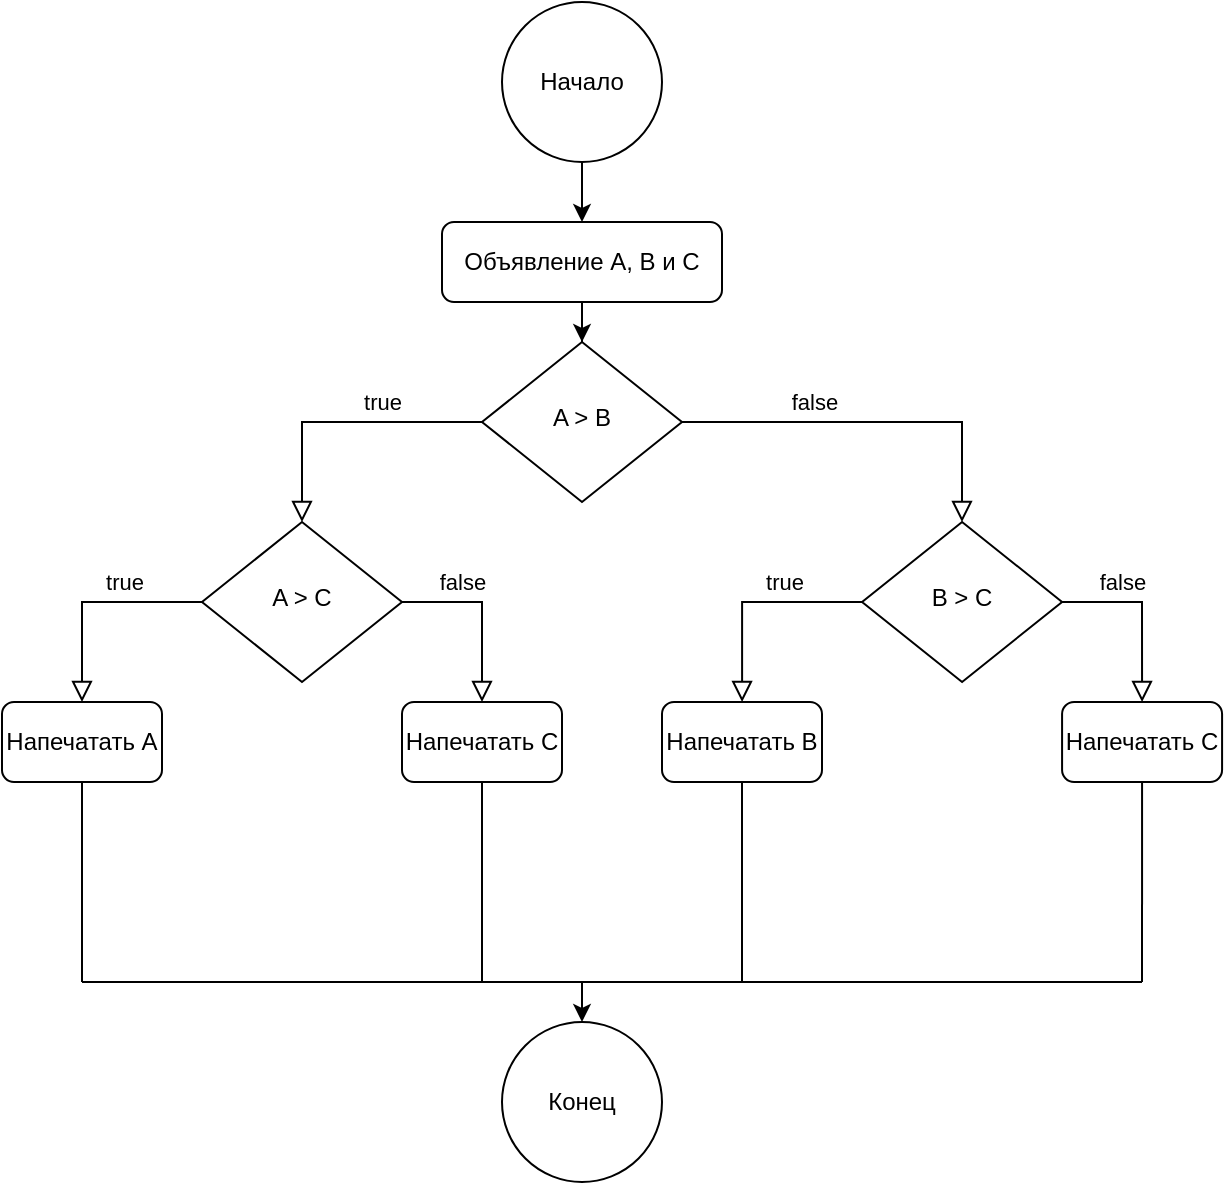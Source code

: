 <mxfile version="17.1.3" type="github">
  <diagram id="C5RBs43oDa-KdzZeNtuy" name="Page-1">
    <mxGraphModel dx="1221" dy="634" grid="1" gridSize="10" guides="1" tooltips="1" connect="1" arrows="1" fold="1" page="1" pageScale="1" pageWidth="827" pageHeight="1169" math="0" shadow="0">
      <root>
        <mxCell id="WIyWlLk6GJQsqaUBKTNV-0" />
        <mxCell id="WIyWlLk6GJQsqaUBKTNV-1" parent="WIyWlLk6GJQsqaUBKTNV-0" />
        <mxCell id="cUSHhGli6Dg0ZgVjqcXP-23" value="" style="edgeStyle=orthogonalEdgeStyle;rounded=0;orthogonalLoop=1;jettySize=auto;html=1;" parent="WIyWlLk6GJQsqaUBKTNV-1" source="WIyWlLk6GJQsqaUBKTNV-3" target="WIyWlLk6GJQsqaUBKTNV-6" edge="1">
          <mxGeometry relative="1" as="geometry" />
        </mxCell>
        <mxCell id="WIyWlLk6GJQsqaUBKTNV-3" value="Объявление A, B и С" style="rounded=1;whiteSpace=wrap;html=1;fontSize=12;glass=0;strokeWidth=1;shadow=0;" parent="WIyWlLk6GJQsqaUBKTNV-1" vertex="1">
          <mxGeometry x="350" y="130" width="140" height="40" as="geometry" />
        </mxCell>
        <mxCell id="WIyWlLk6GJQsqaUBKTNV-5" value="false" style="edgeStyle=orthogonalEdgeStyle;rounded=0;html=1;jettySize=auto;orthogonalLoop=1;fontSize=11;endArrow=block;endFill=0;endSize=8;strokeWidth=1;shadow=0;labelBackgroundColor=none;exitX=1;exitY=0.5;exitDx=0;exitDy=0;" parent="WIyWlLk6GJQsqaUBKTNV-1" source="WIyWlLk6GJQsqaUBKTNV-6" edge="1">
          <mxGeometry x="-0.308" y="10" relative="1" as="geometry">
            <mxPoint as="offset" />
            <mxPoint x="550.004" y="229.999" as="sourcePoint" />
            <mxPoint x="610" y="280" as="targetPoint" />
            <Array as="points">
              <mxPoint x="610" y="230" />
              <mxPoint x="610" y="280" />
            </Array>
          </mxGeometry>
        </mxCell>
        <mxCell id="WIyWlLk6GJQsqaUBKTNV-6" value="A &amp;gt; B" style="rhombus;whiteSpace=wrap;html=1;shadow=0;fontFamily=Helvetica;fontSize=12;align=center;strokeWidth=1;spacing=6;spacingTop=-4;" parent="WIyWlLk6GJQsqaUBKTNV-1" vertex="1">
          <mxGeometry x="370" y="190" width="100" height="80" as="geometry" />
        </mxCell>
        <mxCell id="cUSHhGli6Dg0ZgVjqcXP-0" value="Напечатать А" style="rounded=1;whiteSpace=wrap;html=1;fontSize=12;glass=0;strokeWidth=1;shadow=0;" parent="WIyWlLk6GJQsqaUBKTNV-1" vertex="1">
          <mxGeometry x="130" y="370" width="80" height="40" as="geometry" />
        </mxCell>
        <mxCell id="cUSHhGli6Dg0ZgVjqcXP-22" value="" style="edgeStyle=orthogonalEdgeStyle;rounded=0;orthogonalLoop=1;jettySize=auto;html=1;" parent="WIyWlLk6GJQsqaUBKTNV-1" source="cUSHhGli6Dg0ZgVjqcXP-1" edge="1">
          <mxGeometry relative="1" as="geometry">
            <mxPoint x="420" y="130" as="targetPoint" />
          </mxGeometry>
        </mxCell>
        <mxCell id="cUSHhGli6Dg0ZgVjqcXP-1" value="Начало" style="ellipse;whiteSpace=wrap;html=1;aspect=fixed;" parent="WIyWlLk6GJQsqaUBKTNV-1" vertex="1">
          <mxGeometry x="380" y="20" width="80" height="80" as="geometry" />
        </mxCell>
        <mxCell id="cUSHhGli6Dg0ZgVjqcXP-5" value="true" style="edgeStyle=orthogonalEdgeStyle;rounded=0;html=1;jettySize=auto;orthogonalLoop=1;fontSize=11;endArrow=block;endFill=0;endSize=8;strokeWidth=1;shadow=0;labelBackgroundColor=none;" parent="WIyWlLk6GJQsqaUBKTNV-1" edge="1">
          <mxGeometry x="-0.286" y="-10" relative="1" as="geometry">
            <mxPoint as="offset" />
            <mxPoint x="370" y="230" as="sourcePoint" />
            <mxPoint x="280" y="280" as="targetPoint" />
            <Array as="points">
              <mxPoint x="370" y="230" />
              <mxPoint x="280" y="230" />
            </Array>
          </mxGeometry>
        </mxCell>
        <mxCell id="cUSHhGli6Dg0ZgVjqcXP-6" value="B &amp;gt; C" style="rhombus;whiteSpace=wrap;html=1;shadow=0;fontFamily=Helvetica;fontSize=12;align=center;strokeWidth=1;spacing=6;spacingTop=-4;" parent="WIyWlLk6GJQsqaUBKTNV-1" vertex="1">
          <mxGeometry x="560.04" y="279.97" width="100" height="80" as="geometry" />
        </mxCell>
        <mxCell id="cUSHhGli6Dg0ZgVjqcXP-7" value="A &amp;gt; C" style="rhombus;whiteSpace=wrap;html=1;shadow=0;fontFamily=Helvetica;fontSize=12;align=center;strokeWidth=1;spacing=6;spacingTop=-4;" parent="WIyWlLk6GJQsqaUBKTNV-1" vertex="1">
          <mxGeometry x="230" y="280" width="100" height="80" as="geometry" />
        </mxCell>
        <mxCell id="cUSHhGli6Dg0ZgVjqcXP-8" value="true" style="edgeStyle=orthogonalEdgeStyle;rounded=0;html=1;jettySize=auto;orthogonalLoop=1;fontSize=11;endArrow=block;endFill=0;endSize=8;strokeWidth=1;shadow=0;labelBackgroundColor=none;" parent="WIyWlLk6GJQsqaUBKTNV-1" edge="1">
          <mxGeometry x="-0.286" y="-10" relative="1" as="geometry">
            <mxPoint as="offset" />
            <mxPoint x="230" y="320" as="sourcePoint" />
            <mxPoint x="170" y="370" as="targetPoint" />
            <Array as="points">
              <mxPoint x="170" y="320" />
              <mxPoint x="170" y="370" />
            </Array>
          </mxGeometry>
        </mxCell>
        <mxCell id="cUSHhGli6Dg0ZgVjqcXP-9" value="false" style="edgeStyle=orthogonalEdgeStyle;rounded=0;html=1;jettySize=auto;orthogonalLoop=1;fontSize=11;endArrow=block;endFill=0;endSize=8;strokeWidth=1;shadow=0;labelBackgroundColor=none;" parent="WIyWlLk6GJQsqaUBKTNV-1" edge="1">
          <mxGeometry x="-0.333" y="10" relative="1" as="geometry">
            <mxPoint as="offset" />
            <mxPoint x="330" y="320" as="sourcePoint" />
            <mxPoint x="370" y="370" as="targetPoint" />
            <Array as="points">
              <mxPoint x="330" y="320" />
              <mxPoint x="370" y="320" />
            </Array>
          </mxGeometry>
        </mxCell>
        <mxCell id="cUSHhGli6Dg0ZgVjqcXP-10" value="Напечатать C" style="rounded=1;whiteSpace=wrap;html=1;fontSize=12;glass=0;strokeWidth=1;shadow=0;" parent="WIyWlLk6GJQsqaUBKTNV-1" vertex="1">
          <mxGeometry x="330" y="370" width="80" height="40" as="geometry" />
        </mxCell>
        <mxCell id="cUSHhGli6Dg0ZgVjqcXP-12" value="Конец" style="ellipse;whiteSpace=wrap;html=1;aspect=fixed;" parent="WIyWlLk6GJQsqaUBKTNV-1" vertex="1">
          <mxGeometry x="380" y="530" width="80" height="80" as="geometry" />
        </mxCell>
        <mxCell id="cUSHhGli6Dg0ZgVjqcXP-16" value="true" style="edgeStyle=orthogonalEdgeStyle;rounded=0;html=1;jettySize=auto;orthogonalLoop=1;fontSize=11;endArrow=block;endFill=0;endSize=8;strokeWidth=1;shadow=0;labelBackgroundColor=none;" parent="WIyWlLk6GJQsqaUBKTNV-1" edge="1">
          <mxGeometry x="-0.286" y="-10" relative="1" as="geometry">
            <mxPoint as="offset" />
            <mxPoint x="560.04" y="319.97" as="sourcePoint" />
            <mxPoint x="500.04" y="369.97" as="targetPoint" />
            <Array as="points">
              <mxPoint x="500.04" y="319.97" />
              <mxPoint x="500.04" y="369.97" />
            </Array>
          </mxGeometry>
        </mxCell>
        <mxCell id="cUSHhGli6Dg0ZgVjqcXP-17" value="false" style="edgeStyle=orthogonalEdgeStyle;rounded=0;html=1;jettySize=auto;orthogonalLoop=1;fontSize=11;endArrow=block;endFill=0;endSize=8;strokeWidth=1;shadow=0;labelBackgroundColor=none;" parent="WIyWlLk6GJQsqaUBKTNV-1" edge="1">
          <mxGeometry x="-0.333" y="10" relative="1" as="geometry">
            <mxPoint as="offset" />
            <mxPoint x="660.04" y="319.97" as="sourcePoint" />
            <mxPoint x="700.04" y="369.97" as="targetPoint" />
            <Array as="points">
              <mxPoint x="660.04" y="319.97" />
              <mxPoint x="700.04" y="319.97" />
            </Array>
          </mxGeometry>
        </mxCell>
        <mxCell id="cUSHhGli6Dg0ZgVjqcXP-18" value="Напечатать B" style="rounded=1;whiteSpace=wrap;html=1;fontSize=12;glass=0;strokeWidth=1;shadow=0;" parent="WIyWlLk6GJQsqaUBKTNV-1" vertex="1">
          <mxGeometry x="460" y="370" width="80" height="40" as="geometry" />
        </mxCell>
        <mxCell id="cUSHhGli6Dg0ZgVjqcXP-19" value="Напечатать C" style="rounded=1;whiteSpace=wrap;html=1;fontSize=12;glass=0;strokeWidth=1;shadow=0;" parent="WIyWlLk6GJQsqaUBKTNV-1" vertex="1">
          <mxGeometry x="660.04" y="370" width="80" height="40" as="geometry" />
        </mxCell>
        <mxCell id="cUSHhGli6Dg0ZgVjqcXP-24" value="" style="endArrow=none;html=1;rounded=0;entryX=0.5;entryY=1;entryDx=0;entryDy=0;" parent="WIyWlLk6GJQsqaUBKTNV-1" target="cUSHhGli6Dg0ZgVjqcXP-0" edge="1">
          <mxGeometry width="50" height="50" relative="1" as="geometry">
            <mxPoint x="170" y="510" as="sourcePoint" />
            <mxPoint x="500" y="390" as="targetPoint" />
          </mxGeometry>
        </mxCell>
        <mxCell id="cUSHhGli6Dg0ZgVjqcXP-25" value="" style="endArrow=none;html=1;rounded=0;" parent="WIyWlLk6GJQsqaUBKTNV-1" edge="1">
          <mxGeometry width="50" height="50" relative="1" as="geometry">
            <mxPoint x="170" y="510" as="sourcePoint" />
            <mxPoint x="700" y="510" as="targetPoint" />
          </mxGeometry>
        </mxCell>
        <mxCell id="cUSHhGli6Dg0ZgVjqcXP-26" value="" style="endArrow=none;html=1;rounded=0;entryX=0.5;entryY=1;entryDx=0;entryDy=0;" parent="WIyWlLk6GJQsqaUBKTNV-1" target="cUSHhGli6Dg0ZgVjqcXP-19" edge="1">
          <mxGeometry width="50" height="50" relative="1" as="geometry">
            <mxPoint x="700" y="510" as="sourcePoint" />
            <mxPoint x="620" y="330" as="targetPoint" />
          </mxGeometry>
        </mxCell>
        <mxCell id="cUSHhGli6Dg0ZgVjqcXP-27" value="" style="endArrow=none;html=1;rounded=0;entryX=0.5;entryY=1;entryDx=0;entryDy=0;" parent="WIyWlLk6GJQsqaUBKTNV-1" target="cUSHhGli6Dg0ZgVjqcXP-18" edge="1">
          <mxGeometry width="50" height="50" relative="1" as="geometry">
            <mxPoint x="500" y="510" as="sourcePoint" />
            <mxPoint x="670" y="380" as="targetPoint" />
          </mxGeometry>
        </mxCell>
        <mxCell id="cUSHhGli6Dg0ZgVjqcXP-32" value="" style="endArrow=none;html=1;rounded=0;exitX=0.5;exitY=1;exitDx=0;exitDy=0;" parent="WIyWlLk6GJQsqaUBKTNV-1" source="cUSHhGli6Dg0ZgVjqcXP-10" edge="1">
          <mxGeometry width="50" height="50" relative="1" as="geometry">
            <mxPoint x="370" y="490" as="sourcePoint" />
            <mxPoint x="370" y="510" as="targetPoint" />
          </mxGeometry>
        </mxCell>
        <mxCell id="cUSHhGli6Dg0ZgVjqcXP-33" value="" style="endArrow=classic;html=1;rounded=0;entryX=0.5;entryY=0;entryDx=0;entryDy=0;" parent="WIyWlLk6GJQsqaUBKTNV-1" target="cUSHhGli6Dg0ZgVjqcXP-12" edge="1">
          <mxGeometry width="50" height="50" relative="1" as="geometry">
            <mxPoint x="420" y="510" as="sourcePoint" />
            <mxPoint x="420" y="440" as="targetPoint" />
          </mxGeometry>
        </mxCell>
      </root>
    </mxGraphModel>
  </diagram>
</mxfile>
